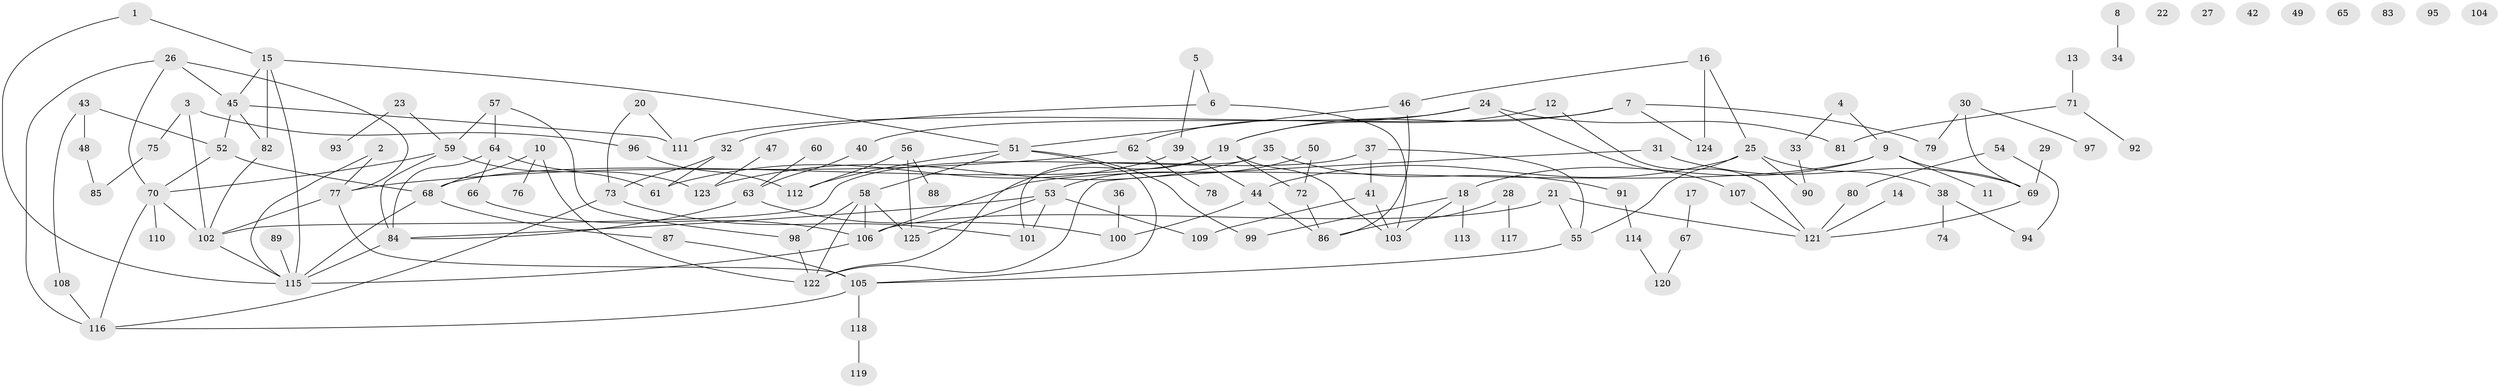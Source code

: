 // coarse degree distribution, {3: 0.12903225806451613, 4: 0.1774193548387097, 6: 0.08064516129032258, 5: 0.0967741935483871, 0: 0.14516129032258066, 2: 0.14516129032258066, 1: 0.16129032258064516, 8: 0.016129032258064516, 7: 0.016129032258064516, 12: 0.016129032258064516, 11: 0.016129032258064516}
// Generated by graph-tools (version 1.1) at 2025/16/03/04/25 18:16:28]
// undirected, 125 vertices, 168 edges
graph export_dot {
graph [start="1"]
  node [color=gray90,style=filled];
  1;
  2;
  3;
  4;
  5;
  6;
  7;
  8;
  9;
  10;
  11;
  12;
  13;
  14;
  15;
  16;
  17;
  18;
  19;
  20;
  21;
  22;
  23;
  24;
  25;
  26;
  27;
  28;
  29;
  30;
  31;
  32;
  33;
  34;
  35;
  36;
  37;
  38;
  39;
  40;
  41;
  42;
  43;
  44;
  45;
  46;
  47;
  48;
  49;
  50;
  51;
  52;
  53;
  54;
  55;
  56;
  57;
  58;
  59;
  60;
  61;
  62;
  63;
  64;
  65;
  66;
  67;
  68;
  69;
  70;
  71;
  72;
  73;
  74;
  75;
  76;
  77;
  78;
  79;
  80;
  81;
  82;
  83;
  84;
  85;
  86;
  87;
  88;
  89;
  90;
  91;
  92;
  93;
  94;
  95;
  96;
  97;
  98;
  99;
  100;
  101;
  102;
  103;
  104;
  105;
  106;
  107;
  108;
  109;
  110;
  111;
  112;
  113;
  114;
  115;
  116;
  117;
  118;
  119;
  120;
  121;
  122;
  123;
  124;
  125;
  1 -- 15;
  1 -- 115;
  2 -- 77;
  2 -- 115;
  3 -- 75;
  3 -- 96;
  3 -- 102;
  4 -- 9;
  4 -- 33;
  5 -- 6;
  5 -- 39;
  6 -- 32;
  6 -- 103;
  7 -- 19;
  7 -- 79;
  7 -- 111;
  7 -- 124;
  8 -- 34;
  9 -- 11;
  9 -- 18;
  9 -- 69;
  9 -- 106;
  10 -- 68;
  10 -- 76;
  10 -- 122;
  12 -- 19;
  12 -- 121;
  13 -- 71;
  14 -- 121;
  15 -- 45;
  15 -- 51;
  15 -- 82;
  15 -- 115;
  16 -- 25;
  16 -- 46;
  16 -- 124;
  17 -- 67;
  18 -- 99;
  18 -- 103;
  18 -- 113;
  19 -- 68;
  19 -- 72;
  19 -- 103;
  19 -- 122;
  20 -- 73;
  20 -- 111;
  21 -- 55;
  21 -- 106;
  21 -- 121;
  23 -- 59;
  23 -- 93;
  24 -- 40;
  24 -- 62;
  24 -- 81;
  24 -- 107;
  25 -- 38;
  25 -- 44;
  25 -- 55;
  25 -- 90;
  26 -- 45;
  26 -- 70;
  26 -- 77;
  26 -- 116;
  28 -- 86;
  28 -- 117;
  29 -- 69;
  30 -- 69;
  30 -- 79;
  30 -- 97;
  31 -- 69;
  31 -- 122;
  32 -- 61;
  32 -- 73;
  33 -- 90;
  35 -- 91;
  35 -- 101;
  35 -- 123;
  36 -- 100;
  37 -- 41;
  37 -- 55;
  37 -- 102;
  38 -- 74;
  38 -- 94;
  39 -- 44;
  39 -- 61;
  40 -- 63;
  41 -- 103;
  41 -- 109;
  43 -- 48;
  43 -- 52;
  43 -- 108;
  44 -- 86;
  44 -- 100;
  45 -- 52;
  45 -- 82;
  45 -- 111;
  46 -- 51;
  46 -- 86;
  47 -- 123;
  48 -- 85;
  50 -- 53;
  50 -- 72;
  51 -- 58;
  51 -- 99;
  51 -- 105;
  51 -- 112;
  52 -- 68;
  52 -- 70;
  53 -- 84;
  53 -- 101;
  53 -- 109;
  53 -- 125;
  54 -- 80;
  54 -- 94;
  55 -- 105;
  56 -- 88;
  56 -- 112;
  56 -- 125;
  57 -- 59;
  57 -- 64;
  57 -- 98;
  58 -- 98;
  58 -- 106;
  58 -- 122;
  58 -- 125;
  59 -- 61;
  59 -- 70;
  59 -- 84;
  60 -- 63;
  62 -- 77;
  62 -- 78;
  63 -- 84;
  63 -- 100;
  64 -- 66;
  64 -- 84;
  64 -- 123;
  66 -- 106;
  67 -- 120;
  68 -- 87;
  68 -- 115;
  69 -- 121;
  70 -- 102;
  70 -- 110;
  70 -- 116;
  71 -- 81;
  71 -- 92;
  72 -- 86;
  73 -- 101;
  73 -- 116;
  75 -- 85;
  77 -- 102;
  77 -- 105;
  80 -- 121;
  82 -- 102;
  84 -- 115;
  87 -- 105;
  89 -- 115;
  91 -- 114;
  96 -- 112;
  98 -- 122;
  102 -- 115;
  105 -- 116;
  105 -- 118;
  106 -- 115;
  107 -- 121;
  108 -- 116;
  114 -- 120;
  118 -- 119;
}
